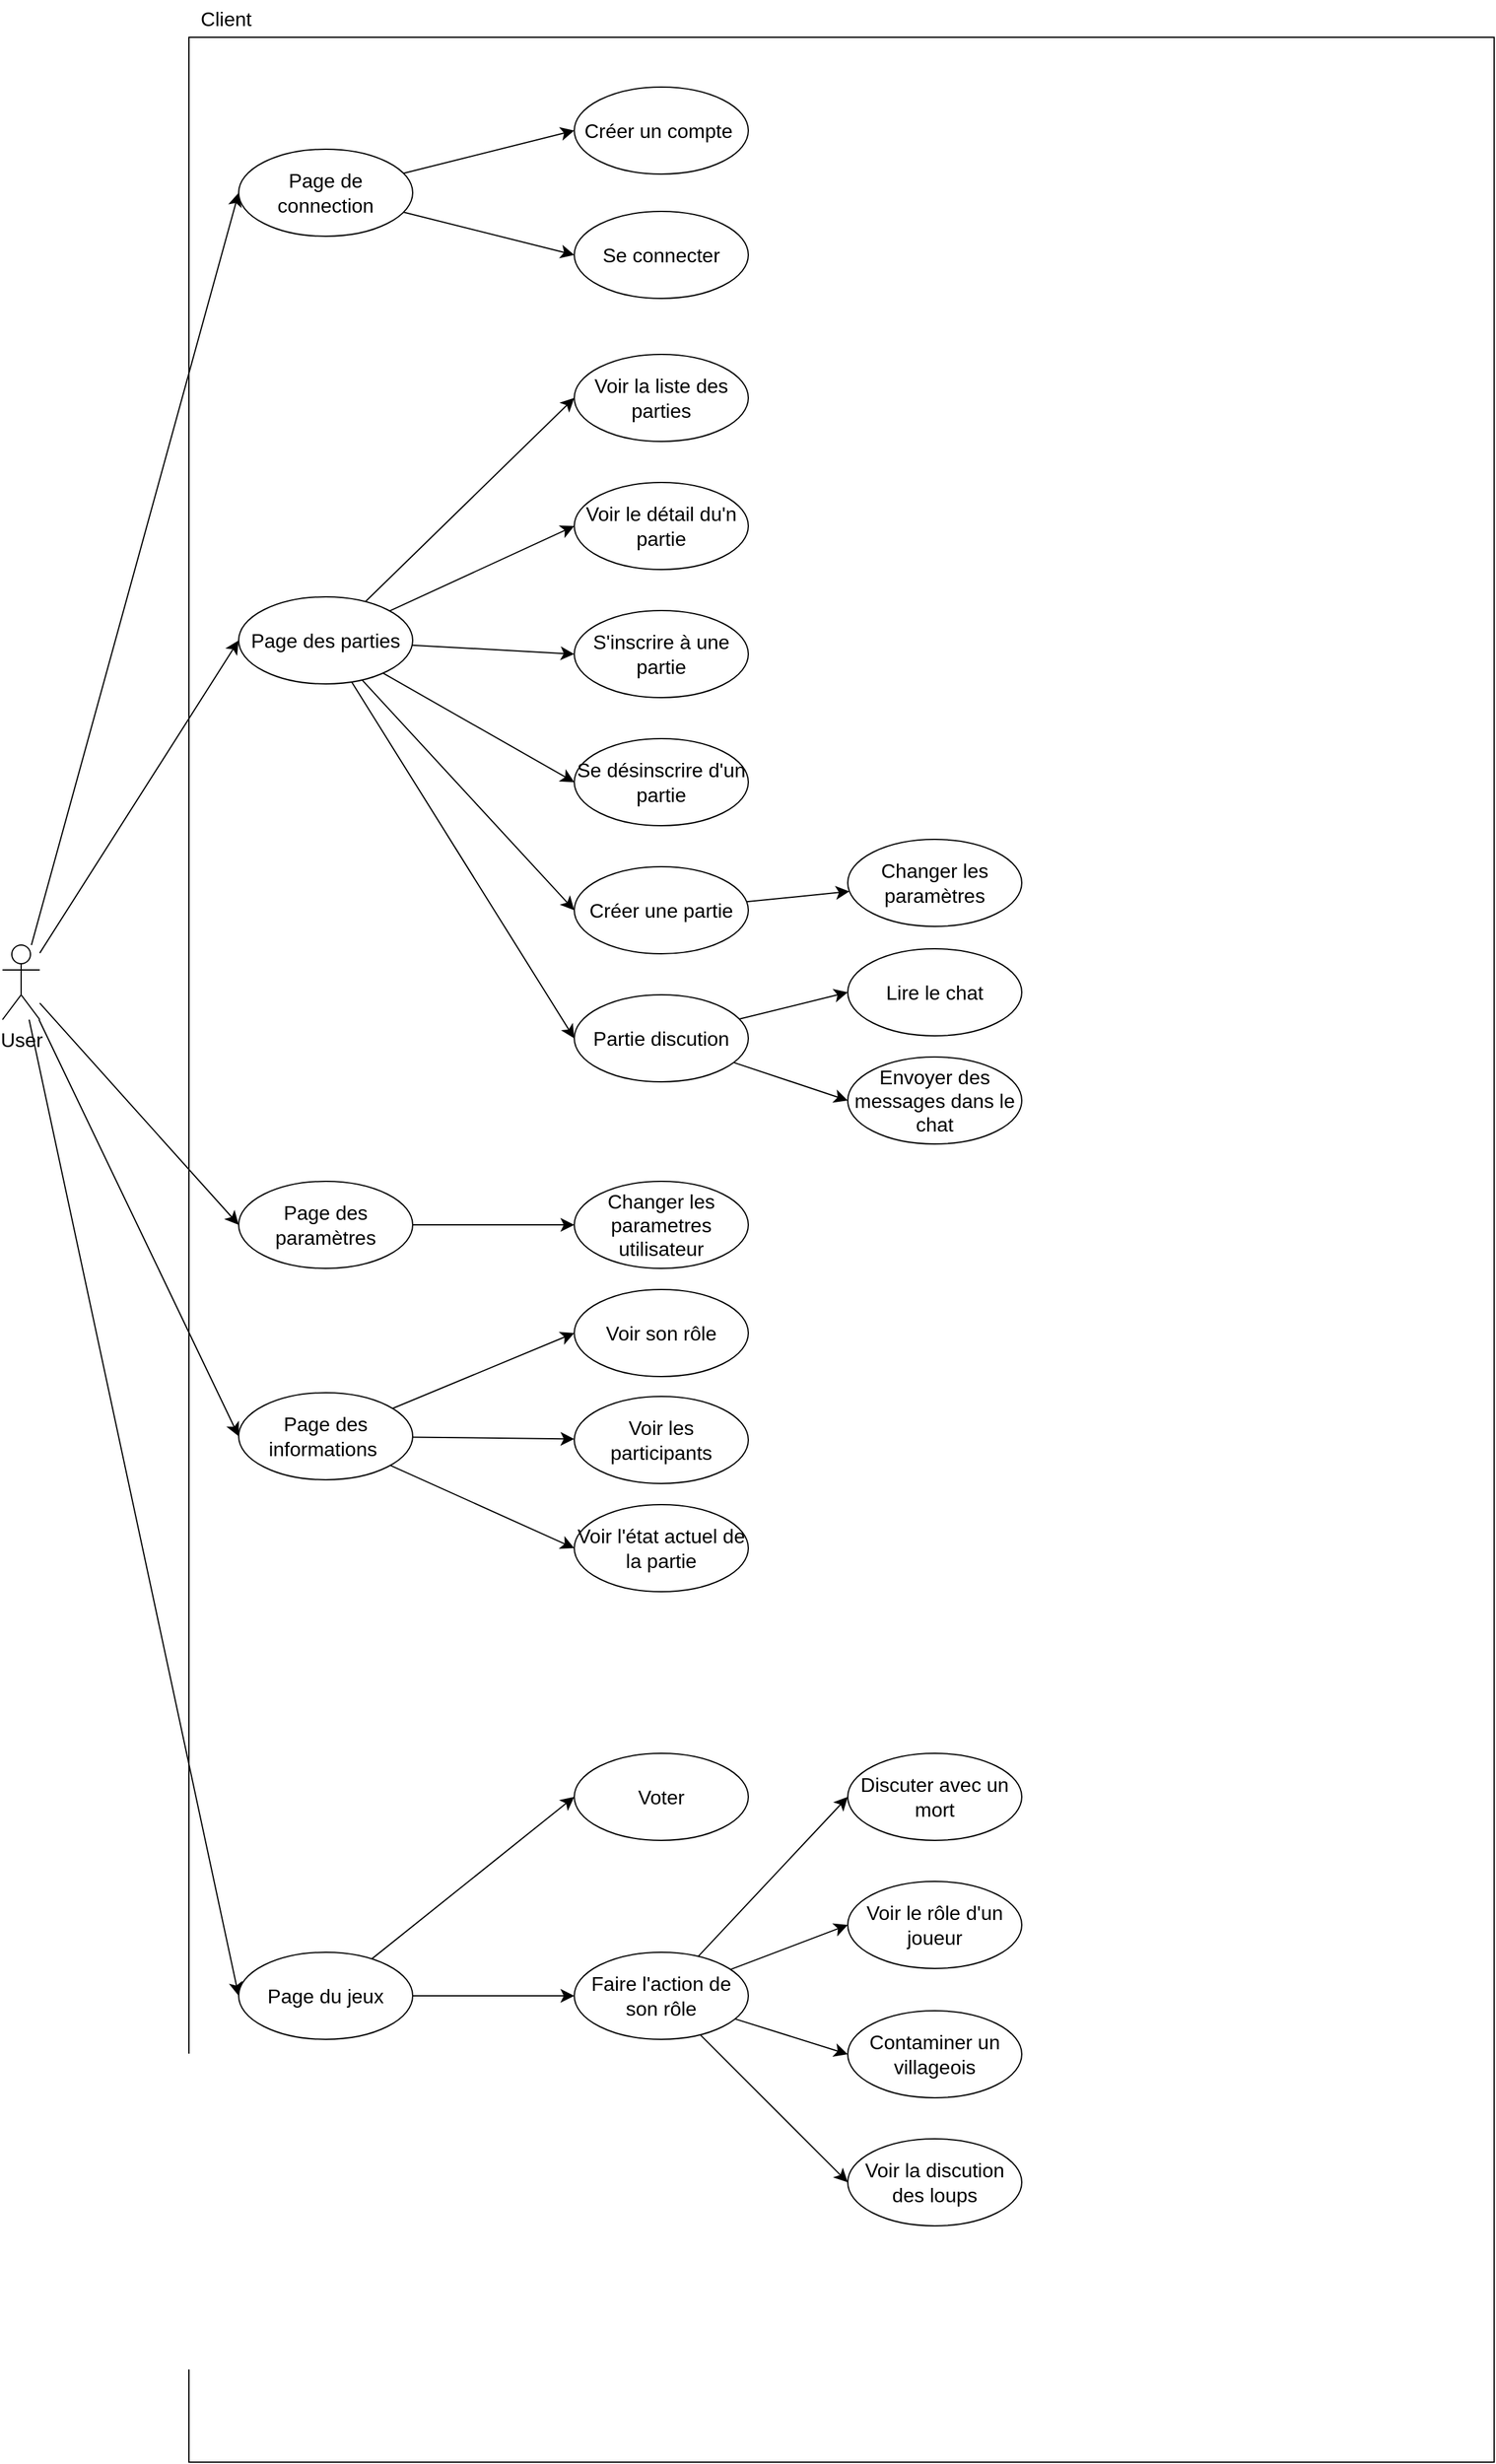<mxfile version="21.0.2" type="device"><diagram name="Page-1" id="aSOdbRMpBCBLWnjGmdwC"><mxGraphModel dx="1360" dy="916" grid="1" gridSize="10" guides="1" tooltips="1" connect="1" arrows="1" fold="1" page="1" pageScale="1" pageWidth="850" pageHeight="1100" math="0" shadow="0"><root><mxCell id="0"/><mxCell id="1" parent="0"/><mxCell id="2v4DgIGEf8lYa1ZtGJhl-1" value="" style="html=1;whiteSpace=wrap;fontSize=16;" vertex="1" parent="1"><mxGeometry x="160" y="200" width="1050" height="1950" as="geometry"/></mxCell><mxCell id="2v4DgIGEf8lYa1ZtGJhl-2" value="Client" style="text;html=1;strokeColor=none;fillColor=none;align=center;verticalAlign=middle;whiteSpace=wrap;rounded=0;fontSize=16;" vertex="1" parent="1"><mxGeometry x="160" y="170" width="60" height="30" as="geometry"/></mxCell><mxCell id="2v4DgIGEf8lYa1ZtGJhl-54" style="edgeStyle=none;curved=1;rounded=0;orthogonalLoop=1;jettySize=auto;html=1;entryX=0;entryY=0.5;entryDx=0;entryDy=0;fontSize=12;startSize=8;endSize=8;" edge="1" parent="1" source="2v4DgIGEf8lYa1ZtGJhl-3" target="2v4DgIGEf8lYa1ZtGJhl-30"><mxGeometry relative="1" as="geometry"/></mxCell><mxCell id="2v4DgIGEf8lYa1ZtGJhl-55" style="edgeStyle=none;curved=1;rounded=0;orthogonalLoop=1;jettySize=auto;html=1;entryX=0;entryY=0.5;entryDx=0;entryDy=0;fontSize=12;startSize=8;endSize=8;" edge="1" parent="1" source="2v4DgIGEf8lYa1ZtGJhl-3" target="2v4DgIGEf8lYa1ZtGJhl-27"><mxGeometry relative="1" as="geometry"/></mxCell><mxCell id="2v4DgIGEf8lYa1ZtGJhl-56" style="edgeStyle=none;curved=1;rounded=0;orthogonalLoop=1;jettySize=auto;html=1;entryX=0;entryY=0.5;entryDx=0;entryDy=0;fontSize=12;startSize=8;endSize=8;" edge="1" parent="1" source="2v4DgIGEf8lYa1ZtGJhl-3" target="2v4DgIGEf8lYa1ZtGJhl-44"><mxGeometry relative="1" as="geometry"/></mxCell><mxCell id="2v4DgIGEf8lYa1ZtGJhl-57" style="edgeStyle=none;curved=1;rounded=0;orthogonalLoop=1;jettySize=auto;html=1;entryX=0;entryY=0.5;entryDx=0;entryDy=0;fontSize=12;startSize=8;endSize=8;" edge="1" parent="1" source="2v4DgIGEf8lYa1ZtGJhl-3" target="2v4DgIGEf8lYa1ZtGJhl-46"><mxGeometry relative="1" as="geometry"/></mxCell><mxCell id="2v4DgIGEf8lYa1ZtGJhl-58" style="edgeStyle=none;curved=1;rounded=0;orthogonalLoop=1;jettySize=auto;html=1;entryX=0;entryY=0.5;entryDx=0;entryDy=0;fontSize=12;startSize=8;endSize=8;" edge="1" parent="1" source="2v4DgIGEf8lYa1ZtGJhl-3" target="2v4DgIGEf8lYa1ZtGJhl-51"><mxGeometry relative="1" as="geometry"/></mxCell><mxCell id="2v4DgIGEf8lYa1ZtGJhl-3" value="User" style="shape=umlActor;verticalLabelPosition=bottom;verticalAlign=top;html=1;fontSize=16;" vertex="1" parent="1"><mxGeometry x="10" y="930" width="30" height="60" as="geometry"/></mxCell><mxCell id="2v4DgIGEf8lYa1ZtGJhl-59" value="" style="group" vertex="1" connectable="0" parent="1"><mxGeometry x="200" y="1500" width="630" height="460" as="geometry"/></mxCell><mxCell id="2v4DgIGEf8lYa1ZtGJhl-18" value="Voter" style="ellipse;whiteSpace=wrap;html=1;fontSize=16;" vertex="1" parent="2v4DgIGEf8lYa1ZtGJhl-59"><mxGeometry x="270" y="80" width="140" height="70" as="geometry"/></mxCell><mxCell id="2v4DgIGEf8lYa1ZtGJhl-19" value="Discuter avec un mort" style="ellipse;whiteSpace=wrap;html=1;fontSize=16;" vertex="1" parent="2v4DgIGEf8lYa1ZtGJhl-59"><mxGeometry x="490" y="80" width="140" height="70" as="geometry"/></mxCell><mxCell id="2v4DgIGEf8lYa1ZtGJhl-20" value="Faire l'action de son rôle" style="ellipse;whiteSpace=wrap;html=1;fontSize=16;" vertex="1" parent="2v4DgIGEf8lYa1ZtGJhl-59"><mxGeometry x="270" y="240" width="140" height="70" as="geometry"/></mxCell><mxCell id="2v4DgIGEf8lYa1ZtGJhl-22" value="Voir le rôle d'un joueur" style="ellipse;whiteSpace=wrap;html=1;fontSize=16;" vertex="1" parent="2v4DgIGEf8lYa1ZtGJhl-59"><mxGeometry x="490" y="183" width="140" height="70" as="geometry"/></mxCell><mxCell id="2v4DgIGEf8lYa1ZtGJhl-23" value="Contaminer un villageois" style="ellipse;whiteSpace=wrap;html=1;fontSize=16;" vertex="1" parent="2v4DgIGEf8lYa1ZtGJhl-59"><mxGeometry x="490" y="287" width="140" height="70" as="geometry"/></mxCell><mxCell id="2v4DgIGEf8lYa1ZtGJhl-24" value="Voir la discution des loups" style="ellipse;whiteSpace=wrap;html=1;fontSize=16;" vertex="1" parent="2v4DgIGEf8lYa1ZtGJhl-59"><mxGeometry x="490" y="390" width="140" height="70" as="geometry"/></mxCell><mxCell id="2v4DgIGEf8lYa1ZtGJhl-51" value="Page du jeux" style="ellipse;whiteSpace=wrap;html=1;fontSize=16;" vertex="1" parent="2v4DgIGEf8lYa1ZtGJhl-59"><mxGeometry y="240" width="140" height="70" as="geometry"/></mxCell><mxCell id="2v4DgIGEf8lYa1ZtGJhl-40" style="edgeStyle=none;curved=1;rounded=0;orthogonalLoop=1;jettySize=auto;html=1;entryX=0;entryY=0.5;entryDx=0;entryDy=0;fontSize=12;startSize=8;endSize=8;" edge="1" parent="2v4DgIGEf8lYa1ZtGJhl-59" source="2v4DgIGEf8lYa1ZtGJhl-20" target="2v4DgIGEf8lYa1ZtGJhl-19"><mxGeometry relative="1" as="geometry"/></mxCell><mxCell id="2v4DgIGEf8lYa1ZtGJhl-41" style="edgeStyle=none;curved=1;rounded=0;orthogonalLoop=1;jettySize=auto;html=1;entryX=0;entryY=0.5;entryDx=0;entryDy=0;fontSize=12;startSize=8;endSize=8;" edge="1" parent="2v4DgIGEf8lYa1ZtGJhl-59" source="2v4DgIGEf8lYa1ZtGJhl-20" target="2v4DgIGEf8lYa1ZtGJhl-22"><mxGeometry relative="1" as="geometry"/></mxCell><mxCell id="2v4DgIGEf8lYa1ZtGJhl-42" style="edgeStyle=none;curved=1;rounded=0;orthogonalLoop=1;jettySize=auto;html=1;entryX=0;entryY=0.5;entryDx=0;entryDy=0;fontSize=12;startSize=8;endSize=8;" edge="1" parent="2v4DgIGEf8lYa1ZtGJhl-59" source="2v4DgIGEf8lYa1ZtGJhl-20" target="2v4DgIGEf8lYa1ZtGJhl-23"><mxGeometry relative="1" as="geometry"/></mxCell><mxCell id="2v4DgIGEf8lYa1ZtGJhl-43" style="edgeStyle=none;curved=1;rounded=0;orthogonalLoop=1;jettySize=auto;html=1;entryX=0;entryY=0.5;entryDx=0;entryDy=0;fontSize=12;startSize=8;endSize=8;" edge="1" parent="2v4DgIGEf8lYa1ZtGJhl-59" source="2v4DgIGEf8lYa1ZtGJhl-20" target="2v4DgIGEf8lYa1ZtGJhl-24"><mxGeometry relative="1" as="geometry"/></mxCell><mxCell id="2v4DgIGEf8lYa1ZtGJhl-52" style="edgeStyle=none;curved=1;rounded=0;orthogonalLoop=1;jettySize=auto;html=1;entryX=0;entryY=0.5;entryDx=0;entryDy=0;fontSize=12;startSize=8;endSize=8;" edge="1" parent="2v4DgIGEf8lYa1ZtGJhl-59" source="2v4DgIGEf8lYa1ZtGJhl-51" target="2v4DgIGEf8lYa1ZtGJhl-18"><mxGeometry relative="1" as="geometry"/></mxCell><mxCell id="2v4DgIGEf8lYa1ZtGJhl-53" style="edgeStyle=none;curved=1;rounded=0;orthogonalLoop=1;jettySize=auto;html=1;fontSize=12;startSize=8;endSize=8;" edge="1" parent="2v4DgIGEf8lYa1ZtGJhl-59" source="2v4DgIGEf8lYa1ZtGJhl-51" target="2v4DgIGEf8lYa1ZtGJhl-20"><mxGeometry relative="1" as="geometry"/></mxCell><mxCell id="2v4DgIGEf8lYa1ZtGJhl-60" value="" style="group" vertex="1" connectable="0" parent="1"><mxGeometry x="200" y="1207" width="410" height="243" as="geometry"/></mxCell><mxCell id="2v4DgIGEf8lYa1ZtGJhl-13" value="Voir son rôle" style="ellipse;whiteSpace=wrap;html=1;fontSize=16;" vertex="1" parent="2v4DgIGEf8lYa1ZtGJhl-60"><mxGeometry x="270" width="140" height="70" as="geometry"/></mxCell><mxCell id="2v4DgIGEf8lYa1ZtGJhl-14" value="Voir les participants" style="ellipse;whiteSpace=wrap;html=1;fontSize=16;" vertex="1" parent="2v4DgIGEf8lYa1ZtGJhl-60"><mxGeometry x="270" y="86" width="140" height="70" as="geometry"/></mxCell><mxCell id="2v4DgIGEf8lYa1ZtGJhl-15" value="Voir l'état actuel de la partie" style="ellipse;whiteSpace=wrap;html=1;fontSize=16;" vertex="1" parent="2v4DgIGEf8lYa1ZtGJhl-60"><mxGeometry x="270" y="173" width="140" height="70" as="geometry"/></mxCell><mxCell id="2v4DgIGEf8lYa1ZtGJhl-46" value="Page des informations&amp;nbsp;" style="ellipse;whiteSpace=wrap;html=1;fontSize=16;" vertex="1" parent="2v4DgIGEf8lYa1ZtGJhl-60"><mxGeometry y="83" width="140" height="70" as="geometry"/></mxCell><mxCell id="2v4DgIGEf8lYa1ZtGJhl-47" style="edgeStyle=none;curved=1;rounded=0;orthogonalLoop=1;jettySize=auto;html=1;entryX=0;entryY=0.5;entryDx=0;entryDy=0;fontSize=12;startSize=8;endSize=8;" edge="1" parent="2v4DgIGEf8lYa1ZtGJhl-60" source="2v4DgIGEf8lYa1ZtGJhl-46" target="2v4DgIGEf8lYa1ZtGJhl-13"><mxGeometry relative="1" as="geometry"/></mxCell><mxCell id="2v4DgIGEf8lYa1ZtGJhl-48" style="edgeStyle=none;curved=1;rounded=0;orthogonalLoop=1;jettySize=auto;html=1;fontSize=12;startSize=8;endSize=8;" edge="1" parent="2v4DgIGEf8lYa1ZtGJhl-60" source="2v4DgIGEf8lYa1ZtGJhl-46" target="2v4DgIGEf8lYa1ZtGJhl-14"><mxGeometry relative="1" as="geometry"/></mxCell><mxCell id="2v4DgIGEf8lYa1ZtGJhl-49" style="edgeStyle=none;curved=1;rounded=0;orthogonalLoop=1;jettySize=auto;html=1;entryX=0;entryY=0.5;entryDx=0;entryDy=0;fontSize=12;startSize=8;endSize=8;" edge="1" parent="2v4DgIGEf8lYa1ZtGJhl-60" source="2v4DgIGEf8lYa1ZtGJhl-46" target="2v4DgIGEf8lYa1ZtGJhl-15"><mxGeometry relative="1" as="geometry"/></mxCell><mxCell id="2v4DgIGEf8lYa1ZtGJhl-61" value="" style="group" vertex="1" connectable="0" parent="1"><mxGeometry x="200" y="1120" width="410" height="70" as="geometry"/></mxCell><mxCell id="2v4DgIGEf8lYa1ZtGJhl-11" value="Changer les parametres utilisateur" style="ellipse;whiteSpace=wrap;html=1;fontSize=16;" vertex="1" parent="2v4DgIGEf8lYa1ZtGJhl-61"><mxGeometry x="270" width="140" height="70" as="geometry"/></mxCell><mxCell id="2v4DgIGEf8lYa1ZtGJhl-44" value="Page des paramètres" style="ellipse;whiteSpace=wrap;html=1;fontSize=16;" vertex="1" parent="2v4DgIGEf8lYa1ZtGJhl-61"><mxGeometry width="140" height="70" as="geometry"/></mxCell><mxCell id="2v4DgIGEf8lYa1ZtGJhl-45" style="edgeStyle=none;curved=1;rounded=0;orthogonalLoop=1;jettySize=auto;html=1;fontSize=12;startSize=8;endSize=8;" edge="1" parent="2v4DgIGEf8lYa1ZtGJhl-61" source="2v4DgIGEf8lYa1ZtGJhl-44" target="2v4DgIGEf8lYa1ZtGJhl-11"><mxGeometry relative="1" as="geometry"/></mxCell><mxCell id="2v4DgIGEf8lYa1ZtGJhl-62" value="" style="group" vertex="1" connectable="0" parent="1"><mxGeometry x="200" y="455" width="630" height="635" as="geometry"/></mxCell><mxCell id="2v4DgIGEf8lYa1ZtGJhl-6" value="Voir la liste des parties" style="ellipse;whiteSpace=wrap;html=1;fontSize=16;" vertex="1" parent="2v4DgIGEf8lYa1ZtGJhl-62"><mxGeometry x="270" width="140" height="70" as="geometry"/></mxCell><mxCell id="2v4DgIGEf8lYa1ZtGJhl-7" value="Voir le détail du'n partie" style="ellipse;whiteSpace=wrap;html=1;fontSize=16;" vertex="1" parent="2v4DgIGEf8lYa1ZtGJhl-62"><mxGeometry x="270" y="103" width="140" height="70" as="geometry"/></mxCell><mxCell id="2v4DgIGEf8lYa1ZtGJhl-8" value="S'inscrire à une partie" style="ellipse;whiteSpace=wrap;html=1;fontSize=16;" vertex="1" parent="2v4DgIGEf8lYa1ZtGJhl-62"><mxGeometry x="270" y="206" width="140" height="70" as="geometry"/></mxCell><mxCell id="2v4DgIGEf8lYa1ZtGJhl-9" value="Se désinscrire d'un partie" style="ellipse;whiteSpace=wrap;html=1;fontSize=16;" vertex="1" parent="2v4DgIGEf8lYa1ZtGJhl-62"><mxGeometry x="270" y="309" width="140" height="70" as="geometry"/></mxCell><mxCell id="2v4DgIGEf8lYa1ZtGJhl-10" value="Créer une partie" style="ellipse;whiteSpace=wrap;html=1;fontSize=16;" vertex="1" parent="2v4DgIGEf8lYa1ZtGJhl-62"><mxGeometry x="270" y="412" width="140" height="70" as="geometry"/></mxCell><mxCell id="2v4DgIGEf8lYa1ZtGJhl-12" value="Changer les paramètres" style="ellipse;whiteSpace=wrap;html=1;fontSize=16;" vertex="1" parent="2v4DgIGEf8lYa1ZtGJhl-62"><mxGeometry x="490" y="390" width="140" height="70" as="geometry"/></mxCell><mxCell id="2v4DgIGEf8lYa1ZtGJhl-16" value="Lire le chat" style="ellipse;whiteSpace=wrap;html=1;fontSize=16;" vertex="1" parent="2v4DgIGEf8lYa1ZtGJhl-62"><mxGeometry x="490" y="478" width="140" height="70" as="geometry"/></mxCell><mxCell id="2v4DgIGEf8lYa1ZtGJhl-17" value="Envoyer des messages dans le chat" style="ellipse;whiteSpace=wrap;html=1;fontSize=16;" vertex="1" parent="2v4DgIGEf8lYa1ZtGJhl-62"><mxGeometry x="490" y="565" width="140" height="70" as="geometry"/></mxCell><mxCell id="2v4DgIGEf8lYa1ZtGJhl-30" value="Page des parties" style="ellipse;whiteSpace=wrap;html=1;fontSize=16;" vertex="1" parent="2v4DgIGEf8lYa1ZtGJhl-62"><mxGeometry y="195" width="140" height="70" as="geometry"/></mxCell><mxCell id="2v4DgIGEf8lYa1ZtGJhl-37" value="Partie discution" style="ellipse;whiteSpace=wrap;html=1;fontSize=16;" vertex="1" parent="2v4DgIGEf8lYa1ZtGJhl-62"><mxGeometry x="270" y="515" width="140" height="70" as="geometry"/></mxCell><mxCell id="2v4DgIGEf8lYa1ZtGJhl-36" style="edgeStyle=none;curved=1;rounded=0;orthogonalLoop=1;jettySize=auto;html=1;fontSize=12;startSize=8;endSize=8;" edge="1" parent="2v4DgIGEf8lYa1ZtGJhl-62" source="2v4DgIGEf8lYa1ZtGJhl-10" target="2v4DgIGEf8lYa1ZtGJhl-12"><mxGeometry relative="1" as="geometry"/></mxCell><mxCell id="2v4DgIGEf8lYa1ZtGJhl-31" style="edgeStyle=none;curved=1;rounded=0;orthogonalLoop=1;jettySize=auto;html=1;entryX=0;entryY=0.5;entryDx=0;entryDy=0;fontSize=12;startSize=8;endSize=8;" edge="1" parent="2v4DgIGEf8lYa1ZtGJhl-62" source="2v4DgIGEf8lYa1ZtGJhl-30" target="2v4DgIGEf8lYa1ZtGJhl-6"><mxGeometry relative="1" as="geometry"/></mxCell><mxCell id="2v4DgIGEf8lYa1ZtGJhl-32" style="edgeStyle=none;curved=1;rounded=0;orthogonalLoop=1;jettySize=auto;html=1;entryX=0;entryY=0.5;entryDx=0;entryDy=0;fontSize=12;startSize=8;endSize=8;" edge="1" parent="2v4DgIGEf8lYa1ZtGJhl-62" source="2v4DgIGEf8lYa1ZtGJhl-30" target="2v4DgIGEf8lYa1ZtGJhl-7"><mxGeometry relative="1" as="geometry"/></mxCell><mxCell id="2v4DgIGEf8lYa1ZtGJhl-33" style="edgeStyle=none;curved=1;rounded=0;orthogonalLoop=1;jettySize=auto;html=1;entryX=0;entryY=0.5;entryDx=0;entryDy=0;fontSize=12;startSize=8;endSize=8;" edge="1" parent="2v4DgIGEf8lYa1ZtGJhl-62" source="2v4DgIGEf8lYa1ZtGJhl-30" target="2v4DgIGEf8lYa1ZtGJhl-8"><mxGeometry relative="1" as="geometry"/></mxCell><mxCell id="2v4DgIGEf8lYa1ZtGJhl-34" style="edgeStyle=none;curved=1;rounded=0;orthogonalLoop=1;jettySize=auto;html=1;entryX=0;entryY=0.5;entryDx=0;entryDy=0;fontSize=12;startSize=8;endSize=8;" edge="1" parent="2v4DgIGEf8lYa1ZtGJhl-62" source="2v4DgIGEf8lYa1ZtGJhl-30" target="2v4DgIGEf8lYa1ZtGJhl-9"><mxGeometry relative="1" as="geometry"/></mxCell><mxCell id="2v4DgIGEf8lYa1ZtGJhl-35" style="edgeStyle=none;curved=1;rounded=0;orthogonalLoop=1;jettySize=auto;html=1;entryX=0;entryY=0.5;entryDx=0;entryDy=0;fontSize=12;startSize=8;endSize=8;" edge="1" parent="2v4DgIGEf8lYa1ZtGJhl-62" source="2v4DgIGEf8lYa1ZtGJhl-30" target="2v4DgIGEf8lYa1ZtGJhl-10"><mxGeometry relative="1" as="geometry"/></mxCell><mxCell id="2v4DgIGEf8lYa1ZtGJhl-38" style="edgeStyle=none;curved=1;rounded=0;orthogonalLoop=1;jettySize=auto;html=1;entryX=0;entryY=0.5;entryDx=0;entryDy=0;fontSize=12;startSize=8;endSize=8;" edge="1" parent="2v4DgIGEf8lYa1ZtGJhl-62" source="2v4DgIGEf8lYa1ZtGJhl-37" target="2v4DgIGEf8lYa1ZtGJhl-16"><mxGeometry relative="1" as="geometry"/></mxCell><mxCell id="2v4DgIGEf8lYa1ZtGJhl-39" style="edgeStyle=none;curved=1;rounded=0;orthogonalLoop=1;jettySize=auto;html=1;entryX=0;entryY=0.5;entryDx=0;entryDy=0;fontSize=12;startSize=8;endSize=8;" edge="1" parent="2v4DgIGEf8lYa1ZtGJhl-62" source="2v4DgIGEf8lYa1ZtGJhl-37" target="2v4DgIGEf8lYa1ZtGJhl-17"><mxGeometry relative="1" as="geometry"/></mxCell><mxCell id="2v4DgIGEf8lYa1ZtGJhl-50" style="edgeStyle=none;curved=1;rounded=0;orthogonalLoop=1;jettySize=auto;html=1;entryX=0;entryY=0.5;entryDx=0;entryDy=0;fontSize=12;startSize=8;endSize=8;" edge="1" parent="2v4DgIGEf8lYa1ZtGJhl-62" source="2v4DgIGEf8lYa1ZtGJhl-30" target="2v4DgIGEf8lYa1ZtGJhl-37"><mxGeometry relative="1" as="geometry"/></mxCell><mxCell id="2v4DgIGEf8lYa1ZtGJhl-63" value="" style="group" vertex="1" connectable="0" parent="1"><mxGeometry x="200" y="240" width="410" height="170" as="geometry"/></mxCell><mxCell id="2v4DgIGEf8lYa1ZtGJhl-4" value="Créer un compte&amp;nbsp;" style="ellipse;whiteSpace=wrap;html=1;fontSize=16;" vertex="1" parent="2v4DgIGEf8lYa1ZtGJhl-63"><mxGeometry x="270" width="140" height="70" as="geometry"/></mxCell><mxCell id="2v4DgIGEf8lYa1ZtGJhl-5" value="Se connecter" style="ellipse;whiteSpace=wrap;html=1;fontSize=16;" vertex="1" parent="2v4DgIGEf8lYa1ZtGJhl-63"><mxGeometry x="270" y="100" width="140" height="70" as="geometry"/></mxCell><mxCell id="2v4DgIGEf8lYa1ZtGJhl-27" value="Page de connection" style="ellipse;whiteSpace=wrap;html=1;fontSize=16;" vertex="1" parent="2v4DgIGEf8lYa1ZtGJhl-63"><mxGeometry y="50" width="140" height="70" as="geometry"/></mxCell><mxCell id="2v4DgIGEf8lYa1ZtGJhl-28" style="edgeStyle=none;curved=1;rounded=0;orthogonalLoop=1;jettySize=auto;html=1;entryX=0;entryY=0.5;entryDx=0;entryDy=0;fontSize=12;startSize=8;endSize=8;" edge="1" parent="2v4DgIGEf8lYa1ZtGJhl-63" source="2v4DgIGEf8lYa1ZtGJhl-27" target="2v4DgIGEf8lYa1ZtGJhl-4"><mxGeometry relative="1" as="geometry"/></mxCell><mxCell id="2v4DgIGEf8lYa1ZtGJhl-29" style="edgeStyle=none;curved=1;rounded=0;orthogonalLoop=1;jettySize=auto;html=1;entryX=0;entryY=0.5;entryDx=0;entryDy=0;fontSize=12;startSize=8;endSize=8;" edge="1" parent="2v4DgIGEf8lYa1ZtGJhl-63" source="2v4DgIGEf8lYa1ZtGJhl-27" target="2v4DgIGEf8lYa1ZtGJhl-5"><mxGeometry relative="1" as="geometry"/></mxCell></root></mxGraphModel></diagram></mxfile>